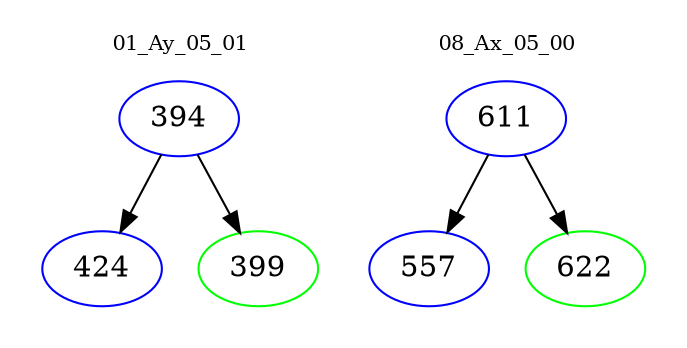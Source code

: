 digraph{
subgraph cluster_0 {
color = white
label = "01_Ay_05_01";
fontsize=10;
T0_394 [label="394", color="blue"]
T0_394 -> T0_424 [color="black"]
T0_424 [label="424", color="blue"]
T0_394 -> T0_399 [color="black"]
T0_399 [label="399", color="green"]
}
subgraph cluster_1 {
color = white
label = "08_Ax_05_00";
fontsize=10;
T1_611 [label="611", color="blue"]
T1_611 -> T1_557 [color="black"]
T1_557 [label="557", color="blue"]
T1_611 -> T1_622 [color="black"]
T1_622 [label="622", color="green"]
}
}
